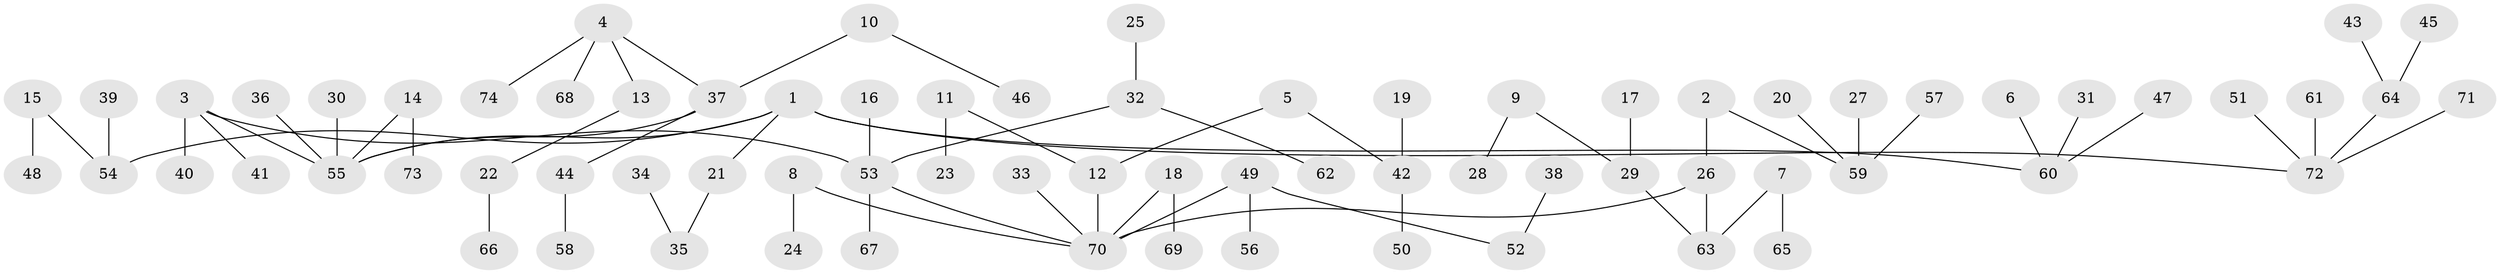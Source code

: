 // original degree distribution, {8: 0.006756756756756757, 4: 0.060810810810810814, 7: 0.013513513513513514, 9: 0.006756756756756757, 3: 0.08108108108108109, 5: 0.033783783783783786, 2: 0.32432432432432434, 1: 0.47297297297297297}
// Generated by graph-tools (version 1.1) at 2025/02/03/09/25 03:02:21]
// undirected, 74 vertices, 73 edges
graph export_dot {
graph [start="1"]
  node [color=gray90,style=filled];
  1;
  2;
  3;
  4;
  5;
  6;
  7;
  8;
  9;
  10;
  11;
  12;
  13;
  14;
  15;
  16;
  17;
  18;
  19;
  20;
  21;
  22;
  23;
  24;
  25;
  26;
  27;
  28;
  29;
  30;
  31;
  32;
  33;
  34;
  35;
  36;
  37;
  38;
  39;
  40;
  41;
  42;
  43;
  44;
  45;
  46;
  47;
  48;
  49;
  50;
  51;
  52;
  53;
  54;
  55;
  56;
  57;
  58;
  59;
  60;
  61;
  62;
  63;
  64;
  65;
  66;
  67;
  68;
  69;
  70;
  71;
  72;
  73;
  74;
  1 -- 21 [weight=1.0];
  1 -- 54 [weight=1.0];
  1 -- 55 [weight=1.0];
  1 -- 60 [weight=1.0];
  1 -- 72 [weight=1.0];
  2 -- 26 [weight=1.0];
  2 -- 59 [weight=1.0];
  3 -- 40 [weight=1.0];
  3 -- 41 [weight=1.0];
  3 -- 53 [weight=1.0];
  3 -- 55 [weight=1.0];
  4 -- 13 [weight=1.0];
  4 -- 37 [weight=1.0];
  4 -- 68 [weight=1.0];
  4 -- 74 [weight=1.0];
  5 -- 12 [weight=1.0];
  5 -- 42 [weight=1.0];
  6 -- 60 [weight=1.0];
  7 -- 63 [weight=1.0];
  7 -- 65 [weight=1.0];
  8 -- 24 [weight=1.0];
  8 -- 70 [weight=1.0];
  9 -- 28 [weight=1.0];
  9 -- 29 [weight=1.0];
  10 -- 37 [weight=1.0];
  10 -- 46 [weight=1.0];
  11 -- 12 [weight=1.0];
  11 -- 23 [weight=1.0];
  12 -- 70 [weight=1.0];
  13 -- 22 [weight=1.0];
  14 -- 55 [weight=1.0];
  14 -- 73 [weight=1.0];
  15 -- 48 [weight=1.0];
  15 -- 54 [weight=1.0];
  16 -- 53 [weight=1.0];
  17 -- 29 [weight=1.0];
  18 -- 69 [weight=1.0];
  18 -- 70 [weight=1.0];
  19 -- 42 [weight=1.0];
  20 -- 59 [weight=1.0];
  21 -- 35 [weight=1.0];
  22 -- 66 [weight=1.0];
  25 -- 32 [weight=1.0];
  26 -- 63 [weight=1.0];
  26 -- 70 [weight=1.0];
  27 -- 59 [weight=1.0];
  29 -- 63 [weight=1.0];
  30 -- 55 [weight=1.0];
  31 -- 60 [weight=1.0];
  32 -- 53 [weight=1.0];
  32 -- 62 [weight=1.0];
  33 -- 70 [weight=1.0];
  34 -- 35 [weight=1.0];
  36 -- 55 [weight=1.0];
  37 -- 44 [weight=1.0];
  37 -- 55 [weight=1.0];
  38 -- 52 [weight=1.0];
  39 -- 54 [weight=1.0];
  42 -- 50 [weight=1.0];
  43 -- 64 [weight=1.0];
  44 -- 58 [weight=1.0];
  45 -- 64 [weight=1.0];
  47 -- 60 [weight=1.0];
  49 -- 52 [weight=1.0];
  49 -- 56 [weight=1.0];
  49 -- 70 [weight=1.0];
  51 -- 72 [weight=1.0];
  53 -- 67 [weight=1.0];
  53 -- 70 [weight=1.0];
  57 -- 59 [weight=1.0];
  61 -- 72 [weight=1.0];
  64 -- 72 [weight=1.0];
  71 -- 72 [weight=1.0];
}

